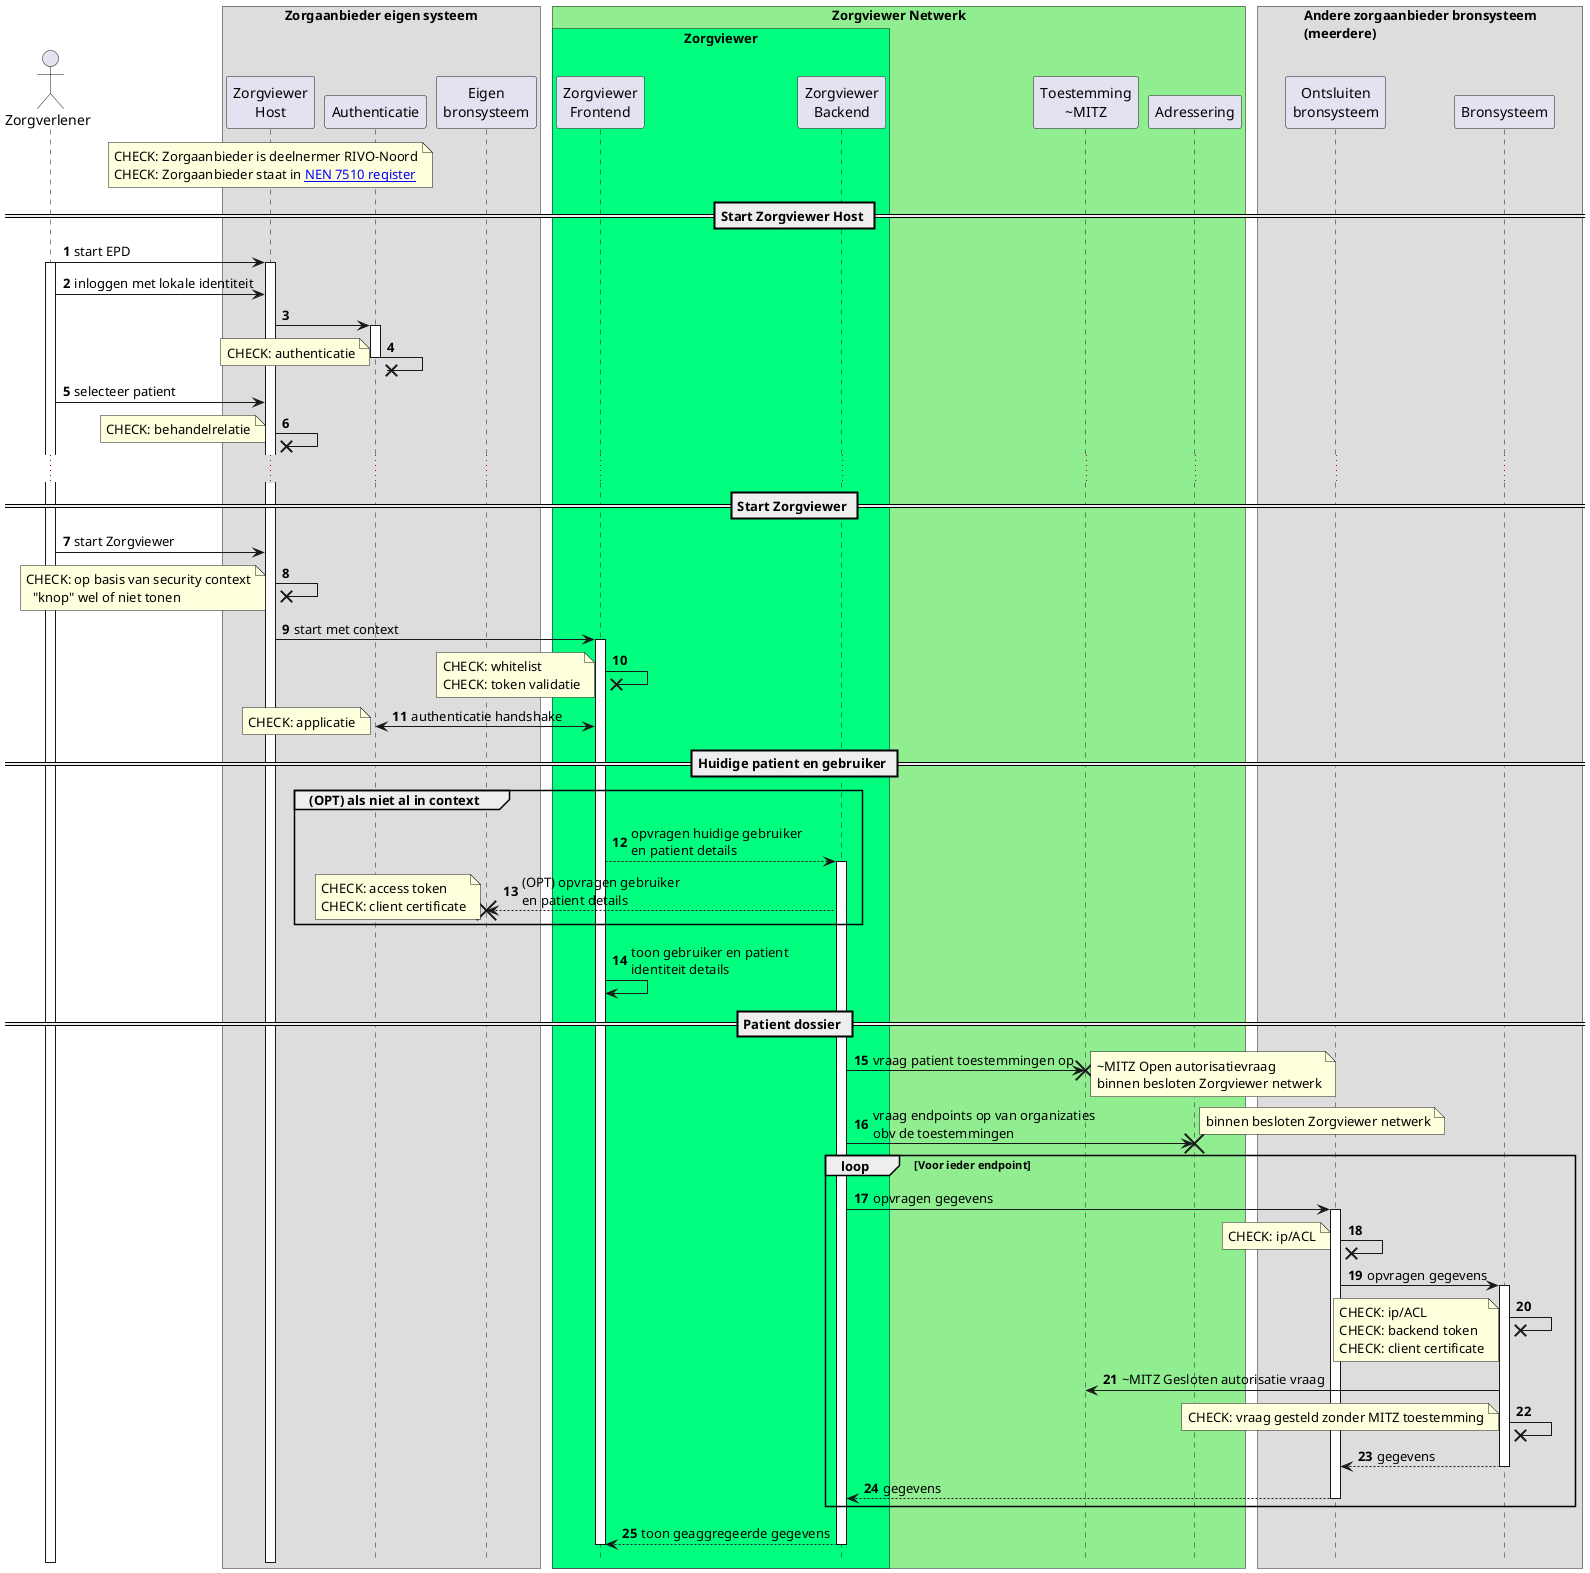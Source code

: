 @startuml
hide footbox
autonumber

actor Zorgverlener
box "Zorgaanbieder eigen systeem"
  participant "Zorgviewer\nHost" as Host
  participant Authenticatie
  participant "Eigen\nbronsysteem" as EBron
end box

!pragma teoz true
box "Zorgviewer Netwerk" #LightGreen
  box "Zorgviewer" #SpringGreen
    participant "Zorgviewer\nFrontend" as ZVFE
    participant "Zorgviewer\nBackend" as ZVBE
  end box
  participant "Toestemming\n~MITZ" as Toestemming
  participant Adressering
end box

box "Andere zorgaanbieder bronsysteem\n(meerdere)"
  participant "Ontsluiten\nbronsysteem" as AOBron
  participant "Bronsysteem" as ABron
end box

note over Host
  CHECK: Zorgaanbieder is deelnermer RIVO-Noord
  CHECK: Zorgaanbieder staat in [[https://www.nen.nl/certificatie-en-keurmerken-nen-7510 NEN 7510 register]]
end note

== Start Zorgviewer Host ==

Zorgverlener->Host: start EPD
activate Zorgverlener
activate Host
Zorgverlener->Host: inloggen met lokale identiteit
Host->Authenticatie
activate Authenticatie
Authenticatie ->x Authenticatie
note left
  CHECK: authenticatie
end note
deactivate Authenticatie
Zorgverlener->Host: selecteer patient
Host ->x Host
note left
  CHECK: behandelrelatie
end note

...

== Start Zorgviewer ==

Zorgverlener->Host: start Zorgviewer
Host ->x Host
note left
  CHECK: op basis van security context
    "knop" wel of niet tonen
end note
Host->ZVFE: start met context
activate ZVFE
ZVFE ->x ZVFE
note left
  CHECK: whitelist
  CHECK: token validatie
end note
ZVFE<->Authenticatie: authenticatie handshake
note left
  CHECK: applicatie
end note
destroy Authenticatie

== Huidige patient en gebruiker ==

group (OPT) als niet al in context
  ZVFE-->ZVBE: opvragen huidige gebruiker\nen patient details
  activate ZVBE
  ZVBE-->EBron: (OPT) opvragen gebruiker\nen patient details
  note left
    CHECK: access token
    CHECK: client certificate
  end note
  destroy EBron
end
ZVFE->ZVFE: toon gebruiker en patient\nidentiteit details

== Patient dossier ==

ZVBE->Toestemming: vraag patient toestemmingen op
note right
  ~MITZ Open autorisatievraag
  binnen besloten Zorgviewer netwerk
end note
destroy Toestemming
ZVBE->Adressering: vraag endpoints op van organizaties\nobv de toestemmingen
note right
  binnen besloten Zorgviewer netwerk
end note
destroy Adressering
loop Voor ieder endpoint
  ZVBE->AOBron: opvragen gegevens
  activate AOBron
  AOBron ->x AOBron
  note left
    CHECK: ip/ACL
  end note
  AOBron->ABron: opvragen gegevens
  activate ABron
  ABron ->x ABron
  note left
    CHECK: ip/ACL
    CHECK: backend token
    CHECK: client certificate
  end note
  ABron->Toestemming: ~MITZ Gesloten autorisatie vraag
  ABron ->x ABron
  note left
    CHECK: vraag gesteld zonder MITZ toestemming
  end note
  ABron-->AOBron: gegevens
  deactivate ABron
  AOBron-->ZVBE: gegevens
  deactivate AOBron
end
ZVBE-->ZVFE: toon geaggregeerde gegevens
deactivate ZVBE
deactivate ZVFE

@enduml